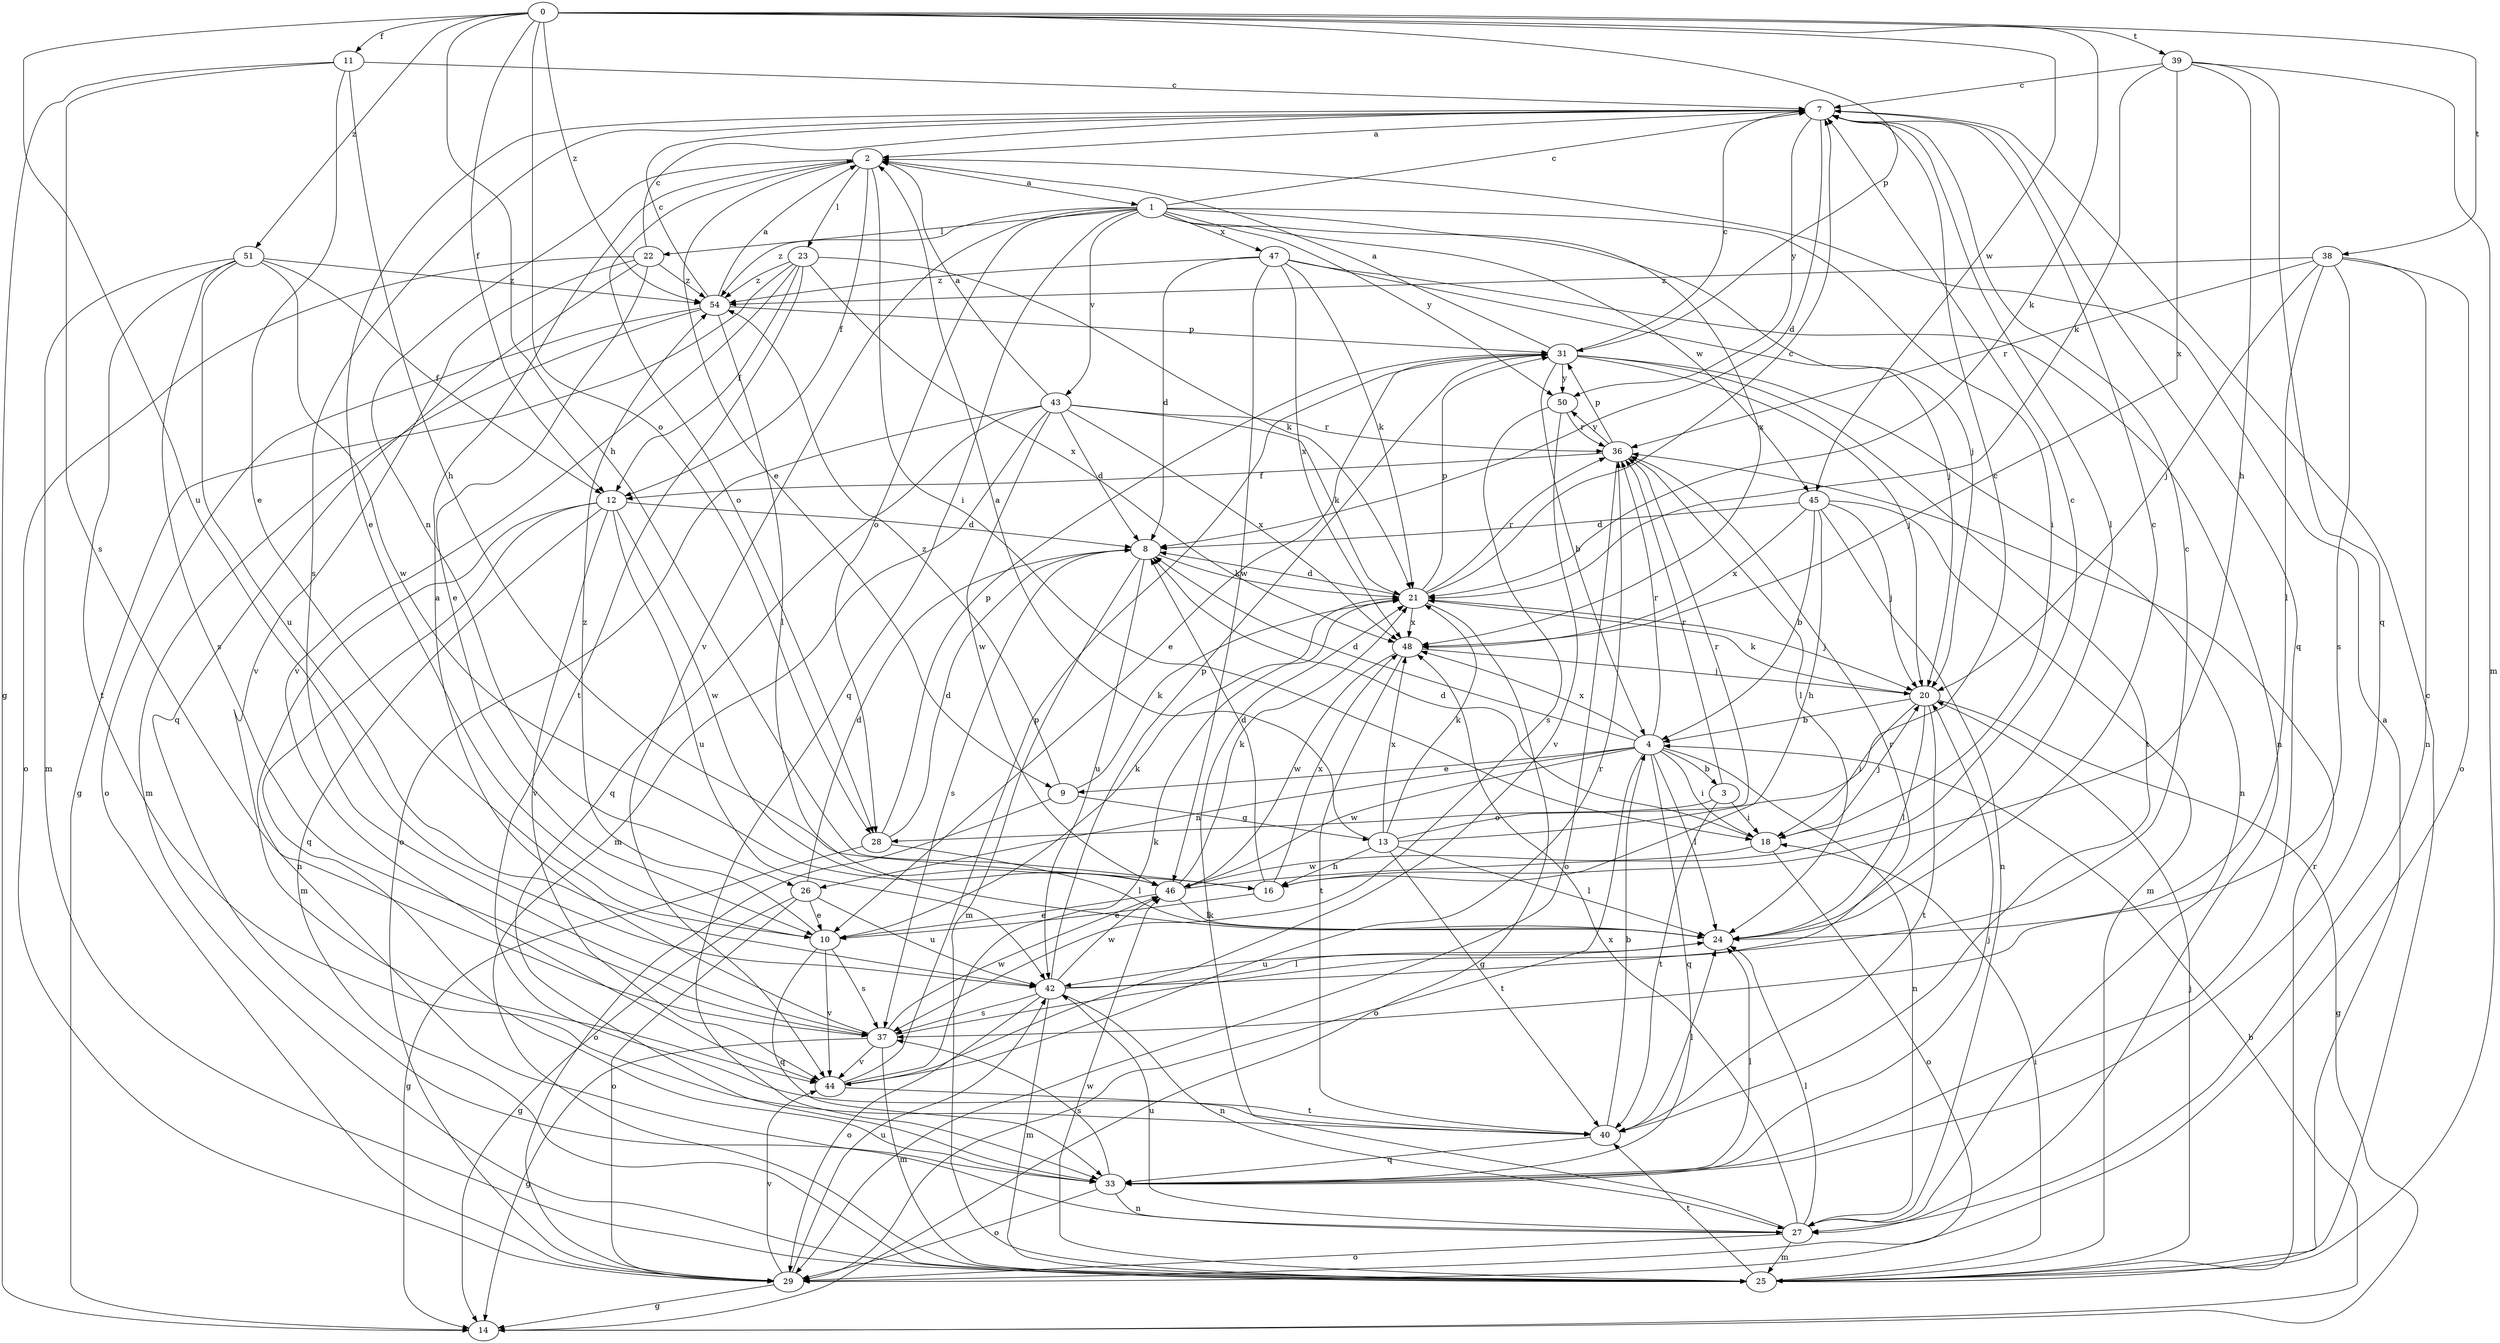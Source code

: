 strict digraph  {
0;
1;
2;
3;
4;
7;
8;
9;
10;
11;
12;
13;
14;
16;
18;
20;
21;
22;
23;
24;
25;
26;
27;
28;
29;
31;
33;
36;
37;
38;
39;
40;
42;
43;
44;
45;
46;
47;
48;
50;
51;
54;
0 -> 11  [label=f];
0 -> 12  [label=f];
0 -> 16  [label=h];
0 -> 21  [label=k];
0 -> 28  [label=o];
0 -> 31  [label=p];
0 -> 38  [label=t];
0 -> 39  [label=t];
0 -> 42  [label=u];
0 -> 45  [label=w];
0 -> 51  [label=z];
0 -> 54  [label=z];
1 -> 7  [label=c];
1 -> 18  [label=i];
1 -> 20  [label=j];
1 -> 22  [label=l];
1 -> 28  [label=o];
1 -> 33  [label=q];
1 -> 43  [label=v];
1 -> 44  [label=v];
1 -> 45  [label=w];
1 -> 47  [label=x];
1 -> 48  [label=x];
1 -> 50  [label=y];
1 -> 54  [label=z];
2 -> 1  [label=a];
2 -> 9  [label=e];
2 -> 12  [label=f];
2 -> 18  [label=i];
2 -> 23  [label=l];
2 -> 26  [label=n];
2 -> 28  [label=o];
3 -> 18  [label=i];
3 -> 28  [label=o];
3 -> 36  [label=r];
3 -> 40  [label=t];
4 -> 3  [label=b];
4 -> 8  [label=d];
4 -> 9  [label=e];
4 -> 18  [label=i];
4 -> 24  [label=l];
4 -> 26  [label=n];
4 -> 27  [label=n];
4 -> 29  [label=o];
4 -> 33  [label=q];
4 -> 36  [label=r];
4 -> 46  [label=w];
4 -> 48  [label=x];
7 -> 2  [label=a];
7 -> 8  [label=d];
7 -> 10  [label=e];
7 -> 24  [label=l];
7 -> 33  [label=q];
7 -> 37  [label=s];
7 -> 50  [label=y];
8 -> 21  [label=k];
8 -> 25  [label=m];
8 -> 37  [label=s];
8 -> 42  [label=u];
9 -> 13  [label=g];
9 -> 21  [label=k];
9 -> 29  [label=o];
9 -> 54  [label=z];
10 -> 21  [label=k];
10 -> 33  [label=q];
10 -> 37  [label=s];
10 -> 44  [label=v];
10 -> 54  [label=z];
11 -> 7  [label=c];
11 -> 10  [label=e];
11 -> 14  [label=g];
11 -> 16  [label=h];
11 -> 37  [label=s];
12 -> 8  [label=d];
12 -> 25  [label=m];
12 -> 27  [label=n];
12 -> 33  [label=q];
12 -> 42  [label=u];
12 -> 44  [label=v];
12 -> 46  [label=w];
13 -> 2  [label=a];
13 -> 7  [label=c];
13 -> 16  [label=h];
13 -> 21  [label=k];
13 -> 24  [label=l];
13 -> 36  [label=r];
13 -> 40  [label=t];
13 -> 48  [label=x];
14 -> 4  [label=b];
16 -> 8  [label=d];
16 -> 10  [label=e];
16 -> 48  [label=x];
18 -> 8  [label=d];
18 -> 20  [label=j];
18 -> 29  [label=o];
18 -> 46  [label=w];
20 -> 4  [label=b];
20 -> 14  [label=g];
20 -> 18  [label=i];
20 -> 21  [label=k];
20 -> 24  [label=l];
20 -> 40  [label=t];
21 -> 7  [label=c];
21 -> 8  [label=d];
21 -> 14  [label=g];
21 -> 20  [label=j];
21 -> 31  [label=p];
21 -> 36  [label=r];
21 -> 48  [label=x];
22 -> 7  [label=c];
22 -> 10  [label=e];
22 -> 29  [label=o];
22 -> 33  [label=q];
22 -> 44  [label=v];
22 -> 54  [label=z];
23 -> 12  [label=f];
23 -> 14  [label=g];
23 -> 21  [label=k];
23 -> 40  [label=t];
23 -> 44  [label=v];
23 -> 48  [label=x];
23 -> 54  [label=z];
24 -> 7  [label=c];
24 -> 42  [label=u];
25 -> 2  [label=a];
25 -> 7  [label=c];
25 -> 18  [label=i];
25 -> 20  [label=j];
25 -> 36  [label=r];
25 -> 40  [label=t];
25 -> 46  [label=w];
26 -> 8  [label=d];
26 -> 10  [label=e];
26 -> 14  [label=g];
26 -> 29  [label=o];
26 -> 42  [label=u];
27 -> 21  [label=k];
27 -> 24  [label=l];
27 -> 25  [label=m];
27 -> 29  [label=o];
27 -> 42  [label=u];
27 -> 48  [label=x];
28 -> 8  [label=d];
28 -> 14  [label=g];
28 -> 24  [label=l];
28 -> 31  [label=p];
29 -> 14  [label=g];
29 -> 42  [label=u];
29 -> 44  [label=v];
31 -> 2  [label=a];
31 -> 4  [label=b];
31 -> 7  [label=c];
31 -> 10  [label=e];
31 -> 20  [label=j];
31 -> 27  [label=n];
31 -> 40  [label=t];
31 -> 50  [label=y];
33 -> 20  [label=j];
33 -> 24  [label=l];
33 -> 27  [label=n];
33 -> 29  [label=o];
33 -> 37  [label=s];
36 -> 12  [label=f];
36 -> 24  [label=l];
36 -> 29  [label=o];
36 -> 31  [label=p];
36 -> 50  [label=y];
37 -> 2  [label=a];
37 -> 14  [label=g];
37 -> 25  [label=m];
37 -> 36  [label=r];
37 -> 44  [label=v];
37 -> 46  [label=w];
38 -> 20  [label=j];
38 -> 24  [label=l];
38 -> 27  [label=n];
38 -> 29  [label=o];
38 -> 36  [label=r];
38 -> 37  [label=s];
38 -> 54  [label=z];
39 -> 7  [label=c];
39 -> 16  [label=h];
39 -> 21  [label=k];
39 -> 25  [label=m];
39 -> 33  [label=q];
39 -> 48  [label=x];
40 -> 4  [label=b];
40 -> 24  [label=l];
40 -> 33  [label=q];
42 -> 7  [label=c];
42 -> 24  [label=l];
42 -> 25  [label=m];
42 -> 27  [label=n];
42 -> 29  [label=o];
42 -> 31  [label=p];
42 -> 37  [label=s];
42 -> 46  [label=w];
43 -> 2  [label=a];
43 -> 8  [label=d];
43 -> 21  [label=k];
43 -> 25  [label=m];
43 -> 29  [label=o];
43 -> 33  [label=q];
43 -> 36  [label=r];
43 -> 46  [label=w];
43 -> 48  [label=x];
44 -> 21  [label=k];
44 -> 31  [label=p];
44 -> 36  [label=r];
44 -> 40  [label=t];
45 -> 4  [label=b];
45 -> 8  [label=d];
45 -> 16  [label=h];
45 -> 20  [label=j];
45 -> 25  [label=m];
45 -> 27  [label=n];
45 -> 48  [label=x];
46 -> 7  [label=c];
46 -> 10  [label=e];
46 -> 21  [label=k];
46 -> 24  [label=l];
47 -> 8  [label=d];
47 -> 20  [label=j];
47 -> 21  [label=k];
47 -> 27  [label=n];
47 -> 46  [label=w];
47 -> 48  [label=x];
47 -> 54  [label=z];
48 -> 20  [label=j];
48 -> 40  [label=t];
48 -> 46  [label=w];
50 -> 36  [label=r];
50 -> 37  [label=s];
50 -> 44  [label=v];
51 -> 12  [label=f];
51 -> 25  [label=m];
51 -> 37  [label=s];
51 -> 40  [label=t];
51 -> 42  [label=u];
51 -> 46  [label=w];
51 -> 54  [label=z];
54 -> 2  [label=a];
54 -> 7  [label=c];
54 -> 24  [label=l];
54 -> 25  [label=m];
54 -> 29  [label=o];
54 -> 31  [label=p];
}
